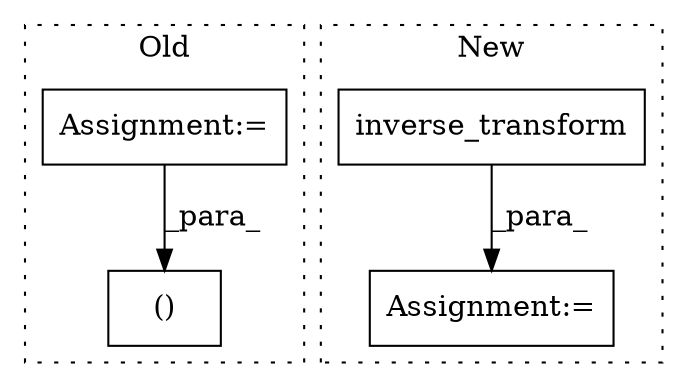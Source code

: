 digraph G {
subgraph cluster0 {
1 [label="()" a="106" s="1188" l="54" shape="box"];
4 [label="Assignment:=" a="7" s="377" l="1" shape="box"];
label = "Old";
style="dotted";
}
subgraph cluster1 {
2 [label="inverse_transform" a="32" s="913,948" l="18,1" shape="box"];
3 [label="Assignment:=" a="7" s="965" l="1" shape="box"];
label = "New";
style="dotted";
}
2 -> 3 [label="_para_"];
4 -> 1 [label="_para_"];
}